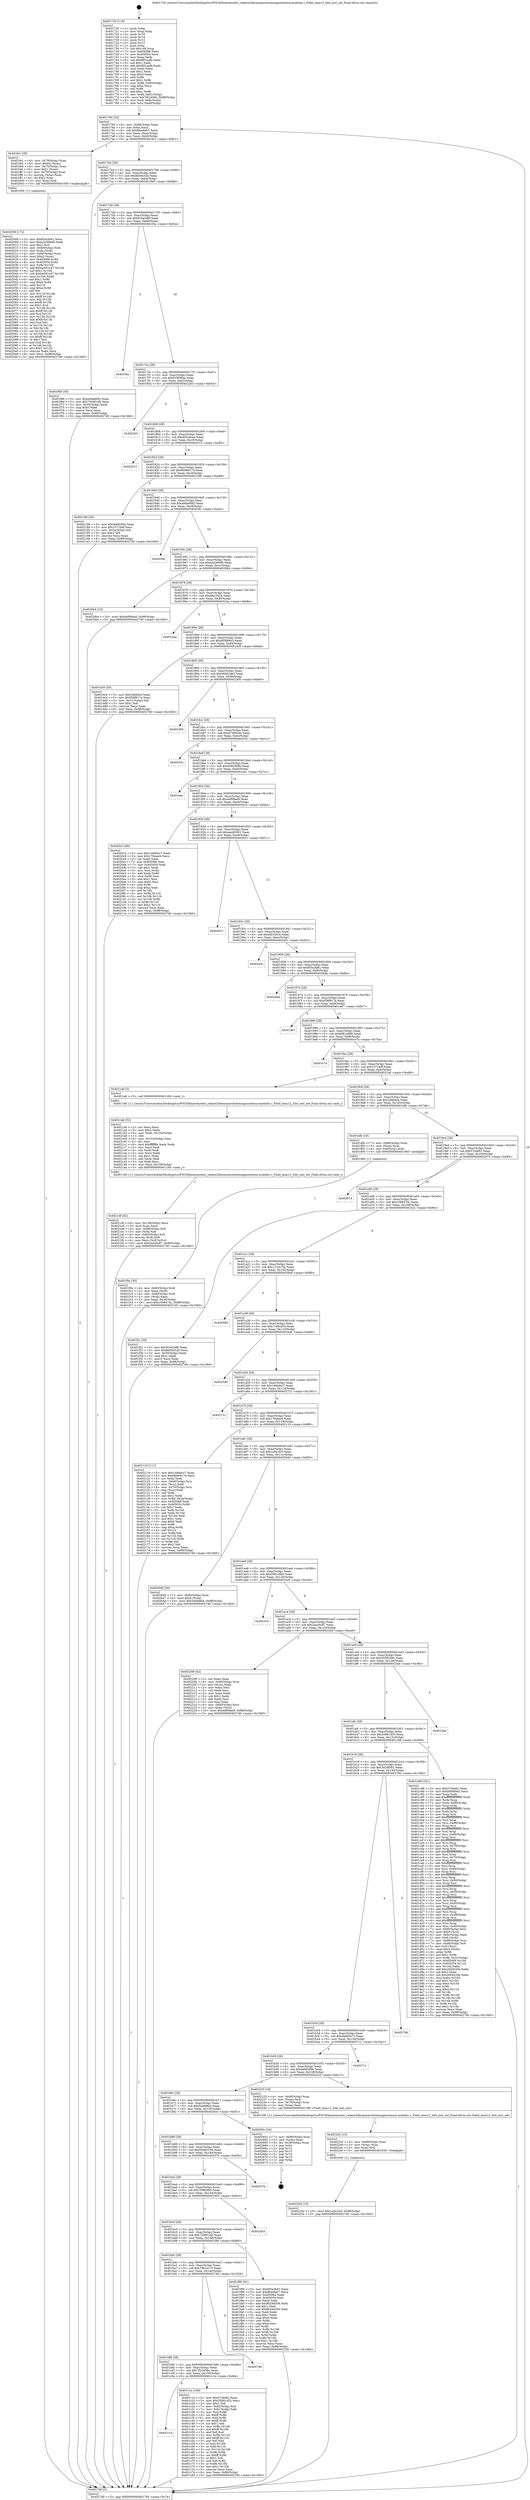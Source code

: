 digraph "0x401720" {
  label = "0x401720 (/mnt/c/Users/mathe/Desktop/tcc/POCII/binaries/extr_radare2librasmarchxtensagnuxtensa-modules.c_Field_imm12_Slot_inst_set_Final-ollvm.out::main(0))"
  labelloc = "t"
  node[shape=record]

  Entry [label="",width=0.3,height=0.3,shape=circle,fillcolor=black,style=filled]
  "0x401794" [label="{
     0x401794 [32]\l
     | [instrs]\l
     &nbsp;&nbsp;0x401794 \<+6\>: mov -0x98(%rbp),%eax\l
     &nbsp;&nbsp;0x40179a \<+2\>: mov %eax,%ecx\l
     &nbsp;&nbsp;0x40179c \<+6\>: sub $0x8bddbfc7,%ecx\l
     &nbsp;&nbsp;0x4017a2 \<+6\>: mov %eax,-0xac(%rbp)\l
     &nbsp;&nbsp;0x4017a8 \<+6\>: mov %ecx,-0xb0(%rbp)\l
     &nbsp;&nbsp;0x4017ae \<+6\>: je 0000000000401fe1 \<main+0x8c1\>\l
  }"]
  "0x401fe1" [label="{
     0x401fe1 [39]\l
     | [instrs]\l
     &nbsp;&nbsp;0x401fe1 \<+4\>: mov -0x78(%rbp),%rax\l
     &nbsp;&nbsp;0x401fe5 \<+6\>: movl $0x64,(%rax)\l
     &nbsp;&nbsp;0x401feb \<+4\>: mov -0x70(%rbp),%rax\l
     &nbsp;&nbsp;0x401fef \<+6\>: movl $0x1,(%rax)\l
     &nbsp;&nbsp;0x401ff5 \<+4\>: mov -0x70(%rbp),%rax\l
     &nbsp;&nbsp;0x401ff9 \<+3\>: movslq (%rax),%rax\l
     &nbsp;&nbsp;0x401ffc \<+4\>: shl $0x2,%rax\l
     &nbsp;&nbsp;0x402000 \<+3\>: mov %rax,%rdi\l
     &nbsp;&nbsp;0x402003 \<+5\>: call 0000000000401050 \<malloc@plt\>\l
     | [calls]\l
     &nbsp;&nbsp;0x401050 \{1\} (unknown)\l
  }"]
  "0x4017b4" [label="{
     0x4017b4 [28]\l
     | [instrs]\l
     &nbsp;&nbsp;0x4017b4 \<+5\>: jmp 00000000004017b9 \<main+0x99\>\l
     &nbsp;&nbsp;0x4017b9 \<+6\>: mov -0xac(%rbp),%eax\l
     &nbsp;&nbsp;0x4017bf \<+5\>: sub $0x8d50e32b,%eax\l
     &nbsp;&nbsp;0x4017c4 \<+6\>: mov %eax,-0xb4(%rbp)\l
     &nbsp;&nbsp;0x4017ca \<+6\>: je 0000000000401f68 \<main+0x848\>\l
  }"]
  Exit [label="",width=0.3,height=0.3,shape=circle,fillcolor=black,style=filled,peripheries=2]
  "0x401f68" [label="{
     0x401f68 [30]\l
     | [instrs]\l
     &nbsp;&nbsp;0x401f68 \<+5\>: mov $0xa0dad682,%eax\l
     &nbsp;&nbsp;0x401f6d \<+5\>: mov $0x720d01db,%ecx\l
     &nbsp;&nbsp;0x401f72 \<+3\>: mov -0x30(%rbp),%edx\l
     &nbsp;&nbsp;0x401f75 \<+3\>: cmp $0x0,%edx\l
     &nbsp;&nbsp;0x401f78 \<+3\>: cmove %ecx,%eax\l
     &nbsp;&nbsp;0x401f7b \<+6\>: mov %eax,-0x98(%rbp)\l
     &nbsp;&nbsp;0x401f81 \<+5\>: jmp 00000000004027d0 \<main+0x10b0\>\l
  }"]
  "0x4017d0" [label="{
     0x4017d0 [28]\l
     | [instrs]\l
     &nbsp;&nbsp;0x4017d0 \<+5\>: jmp 00000000004017d5 \<main+0xb5\>\l
     &nbsp;&nbsp;0x4017d5 \<+6\>: mov -0xac(%rbp),%eax\l
     &nbsp;&nbsp;0x4017db \<+5\>: sub $0x910a34f6,%eax\l
     &nbsp;&nbsp;0x4017e0 \<+6\>: mov %eax,-0xb8(%rbp)\l
     &nbsp;&nbsp;0x4017e6 \<+6\>: je 0000000000401f4a \<main+0x82a\>\l
  }"]
  "0x402254" [label="{
     0x402254 [15]\l
     | [instrs]\l
     &nbsp;&nbsp;0x402254 \<+10\>: movl $0x1a5a1fc3,-0x98(%rbp)\l
     &nbsp;&nbsp;0x40225e \<+5\>: jmp 00000000004027d0 \<main+0x10b0\>\l
  }"]
  "0x401f4a" [label="{
     0x401f4a\l
  }", style=dashed]
  "0x4017ec" [label="{
     0x4017ec [28]\l
     | [instrs]\l
     &nbsp;&nbsp;0x4017ec \<+5\>: jmp 00000000004017f1 \<main+0xd1\>\l
     &nbsp;&nbsp;0x4017f1 \<+6\>: mov -0xac(%rbp),%eax\l
     &nbsp;&nbsp;0x4017f7 \<+5\>: sub $0x919f38ae,%eax\l
     &nbsp;&nbsp;0x4017fc \<+6\>: mov %eax,-0xbc(%rbp)\l
     &nbsp;&nbsp;0x401802 \<+6\>: je 0000000000402263 \<main+0xb43\>\l
  }"]
  "0x402245" [label="{
     0x402245 [15]\l
     | [instrs]\l
     &nbsp;&nbsp;0x402245 \<+4\>: mov -0x68(%rbp),%rax\l
     &nbsp;&nbsp;0x402249 \<+3\>: mov (%rax),%rax\l
     &nbsp;&nbsp;0x40224c \<+3\>: mov %rax,%rdi\l
     &nbsp;&nbsp;0x40224f \<+5\>: call 0000000000401030 \<free@plt\>\l
     | [calls]\l
     &nbsp;&nbsp;0x401030 \{1\} (unknown)\l
  }"]
  "0x402263" [label="{
     0x402263\l
  }", style=dashed]
  "0x401808" [label="{
     0x401808 [28]\l
     | [instrs]\l
     &nbsp;&nbsp;0x401808 \<+5\>: jmp 000000000040180d \<main+0xed\>\l
     &nbsp;&nbsp;0x40180d \<+6\>: mov -0xac(%rbp),%eax\l
     &nbsp;&nbsp;0x401813 \<+5\>: sub $0x952c6cee,%eax\l
     &nbsp;&nbsp;0x401818 \<+6\>: mov %eax,-0xc0(%rbp)\l
     &nbsp;&nbsp;0x40181e \<+6\>: je 0000000000402512 \<main+0xdf2\>\l
  }"]
  "0x4021df" [label="{
     0x4021df [42]\l
     | [instrs]\l
     &nbsp;&nbsp;0x4021df \<+6\>: mov -0x158(%rbp),%ecx\l
     &nbsp;&nbsp;0x4021e5 \<+3\>: imul %eax,%ecx\l
     &nbsp;&nbsp;0x4021e8 \<+4\>: mov -0x68(%rbp),%r8\l
     &nbsp;&nbsp;0x4021ec \<+3\>: mov (%r8),%r8\l
     &nbsp;&nbsp;0x4021ef \<+4\>: mov -0x60(%rbp),%r9\l
     &nbsp;&nbsp;0x4021f3 \<+3\>: movslq (%r9),%r9\l
     &nbsp;&nbsp;0x4021f6 \<+4\>: mov %ecx,(%r8,%r9,4)\l
     &nbsp;&nbsp;0x4021fa \<+10\>: movl $0x2aa30c87,-0x98(%rbp)\l
     &nbsp;&nbsp;0x402204 \<+5\>: jmp 00000000004027d0 \<main+0x10b0\>\l
  }"]
  "0x402512" [label="{
     0x402512\l
  }", style=dashed]
  "0x401824" [label="{
     0x401824 [28]\l
     | [instrs]\l
     &nbsp;&nbsp;0x401824 \<+5\>: jmp 0000000000401829 \<main+0x109\>\l
     &nbsp;&nbsp;0x401829 \<+6\>: mov -0xac(%rbp),%eax\l
     &nbsp;&nbsp;0x40182f \<+5\>: sub $0x9b969174,%eax\l
     &nbsp;&nbsp;0x401834 \<+6\>: mov %eax,-0xc4(%rbp)\l
     &nbsp;&nbsp;0x40183a \<+6\>: je 0000000000402188 \<main+0xa68\>\l
  }"]
  "0x4021ab" [label="{
     0x4021ab [52]\l
     | [instrs]\l
     &nbsp;&nbsp;0x4021ab \<+2\>: xor %ecx,%ecx\l
     &nbsp;&nbsp;0x4021ad \<+5\>: mov $0x2,%edx\l
     &nbsp;&nbsp;0x4021b2 \<+6\>: mov %edx,-0x154(%rbp)\l
     &nbsp;&nbsp;0x4021b8 \<+1\>: cltd\l
     &nbsp;&nbsp;0x4021b9 \<+6\>: mov -0x154(%rbp),%esi\l
     &nbsp;&nbsp;0x4021bf \<+2\>: idiv %esi\l
     &nbsp;&nbsp;0x4021c1 \<+6\>: imul $0xfffffffe,%edx,%edx\l
     &nbsp;&nbsp;0x4021c7 \<+2\>: mov %ecx,%edi\l
     &nbsp;&nbsp;0x4021c9 \<+2\>: sub %edx,%edi\l
     &nbsp;&nbsp;0x4021cb \<+2\>: mov %ecx,%edx\l
     &nbsp;&nbsp;0x4021cd \<+3\>: sub $0x1,%edx\l
     &nbsp;&nbsp;0x4021d0 \<+2\>: add %edx,%edi\l
     &nbsp;&nbsp;0x4021d2 \<+2\>: sub %edi,%ecx\l
     &nbsp;&nbsp;0x4021d4 \<+6\>: mov %ecx,-0x158(%rbp)\l
     &nbsp;&nbsp;0x4021da \<+5\>: call 0000000000401160 \<next_i\>\l
     | [calls]\l
     &nbsp;&nbsp;0x401160 \{1\} (/mnt/c/Users/mathe/Desktop/tcc/POCII/binaries/extr_radare2librasmarchxtensagnuxtensa-modules.c_Field_imm12_Slot_inst_set_Final-ollvm.out::next_i)\l
  }"]
  "0x402188" [label="{
     0x402188 [30]\l
     | [instrs]\l
     &nbsp;&nbsp;0x402188 \<+5\>: mov $0x4ef45d5b,%eax\l
     &nbsp;&nbsp;0x40218d \<+5\>: mov $0x15724df,%ecx\l
     &nbsp;&nbsp;0x402192 \<+3\>: mov -0x2a(%rbp),%dl\l
     &nbsp;&nbsp;0x402195 \<+3\>: test $0x1,%dl\l
     &nbsp;&nbsp;0x402198 \<+3\>: cmovne %ecx,%eax\l
     &nbsp;&nbsp;0x40219b \<+6\>: mov %eax,-0x98(%rbp)\l
     &nbsp;&nbsp;0x4021a1 \<+5\>: jmp 00000000004027d0 \<main+0x10b0\>\l
  }"]
  "0x401840" [label="{
     0x401840 [28]\l
     | [instrs]\l
     &nbsp;&nbsp;0x401840 \<+5\>: jmp 0000000000401845 \<main+0x125\>\l
     &nbsp;&nbsp;0x401845 \<+6\>: mov -0xac(%rbp),%eax\l
     &nbsp;&nbsp;0x40184b \<+5\>: sub $0xa0dad682,%eax\l
     &nbsp;&nbsp;0x401850 \<+6\>: mov %eax,-0xc8(%rbp)\l
     &nbsp;&nbsp;0x401856 \<+6\>: je 000000000040256c \<main+0xe4c\>\l
  }"]
  "0x402008" [label="{
     0x402008 [172]\l
     | [instrs]\l
     &nbsp;&nbsp;0x402008 \<+5\>: mov $0xf05a3b61,%ecx\l
     &nbsp;&nbsp;0x40200d \<+5\>: mov $0xa2e366d6,%edx\l
     &nbsp;&nbsp;0x402012 \<+3\>: mov $0x1,%sil\l
     &nbsp;&nbsp;0x402015 \<+4\>: mov -0x68(%rbp),%rdi\l
     &nbsp;&nbsp;0x402019 \<+3\>: mov %rax,(%rdi)\l
     &nbsp;&nbsp;0x40201c \<+4\>: mov -0x60(%rbp),%rax\l
     &nbsp;&nbsp;0x402020 \<+6\>: movl $0x0,(%rax)\l
     &nbsp;&nbsp;0x402026 \<+8\>: mov 0x405068,%r8d\l
     &nbsp;&nbsp;0x40202e \<+8\>: mov 0x405054,%r9d\l
     &nbsp;&nbsp;0x402036 \<+3\>: mov %r8d,%r10d\l
     &nbsp;&nbsp;0x402039 \<+7\>: add $0xbe561e47,%r10d\l
     &nbsp;&nbsp;0x402040 \<+4\>: sub $0x1,%r10d\l
     &nbsp;&nbsp;0x402044 \<+7\>: sub $0xbe561e47,%r10d\l
     &nbsp;&nbsp;0x40204b \<+4\>: imul %r10d,%r8d\l
     &nbsp;&nbsp;0x40204f \<+4\>: and $0x1,%r8d\l
     &nbsp;&nbsp;0x402053 \<+4\>: cmp $0x0,%r8d\l
     &nbsp;&nbsp;0x402057 \<+4\>: sete %r11b\l
     &nbsp;&nbsp;0x40205b \<+4\>: cmp $0xa,%r9d\l
     &nbsp;&nbsp;0x40205f \<+3\>: setl %bl\l
     &nbsp;&nbsp;0x402062 \<+3\>: mov %r11b,%r14b\l
     &nbsp;&nbsp;0x402065 \<+4\>: xor $0xff,%r14b\l
     &nbsp;&nbsp;0x402069 \<+3\>: mov %bl,%r15b\l
     &nbsp;&nbsp;0x40206c \<+4\>: xor $0xff,%r15b\l
     &nbsp;&nbsp;0x402070 \<+4\>: xor $0x1,%sil\l
     &nbsp;&nbsp;0x402074 \<+3\>: mov %r14b,%r12b\l
     &nbsp;&nbsp;0x402077 \<+4\>: and $0xff,%r12b\l
     &nbsp;&nbsp;0x40207b \<+3\>: and %sil,%r11b\l
     &nbsp;&nbsp;0x40207e \<+3\>: mov %r15b,%r13b\l
     &nbsp;&nbsp;0x402081 \<+4\>: and $0xff,%r13b\l
     &nbsp;&nbsp;0x402085 \<+3\>: and %sil,%bl\l
     &nbsp;&nbsp;0x402088 \<+3\>: or %r11b,%r12b\l
     &nbsp;&nbsp;0x40208b \<+3\>: or %bl,%r13b\l
     &nbsp;&nbsp;0x40208e \<+3\>: xor %r13b,%r12b\l
     &nbsp;&nbsp;0x402091 \<+3\>: or %r15b,%r14b\l
     &nbsp;&nbsp;0x402094 \<+4\>: xor $0xff,%r14b\l
     &nbsp;&nbsp;0x402098 \<+4\>: or $0x1,%sil\l
     &nbsp;&nbsp;0x40209c \<+3\>: and %sil,%r14b\l
     &nbsp;&nbsp;0x40209f \<+3\>: or %r14b,%r12b\l
     &nbsp;&nbsp;0x4020a2 \<+4\>: test $0x1,%r12b\l
     &nbsp;&nbsp;0x4020a6 \<+3\>: cmovne %edx,%ecx\l
     &nbsp;&nbsp;0x4020a9 \<+6\>: mov %ecx,-0x98(%rbp)\l
     &nbsp;&nbsp;0x4020af \<+5\>: jmp 00000000004027d0 \<main+0x10b0\>\l
  }"]
  "0x40256c" [label="{
     0x40256c\l
  }", style=dashed]
  "0x40185c" [label="{
     0x40185c [28]\l
     | [instrs]\l
     &nbsp;&nbsp;0x40185c \<+5\>: jmp 0000000000401861 \<main+0x141\>\l
     &nbsp;&nbsp;0x401861 \<+6\>: mov -0xac(%rbp),%eax\l
     &nbsp;&nbsp;0x401867 \<+5\>: sub $0xa2e366d6,%eax\l
     &nbsp;&nbsp;0x40186c \<+6\>: mov %eax,-0xcc(%rbp)\l
     &nbsp;&nbsp;0x401872 \<+6\>: je 00000000004020b4 \<main+0x994\>\l
  }"]
  "0x401f0e" [label="{
     0x401f0e [30]\l
     | [instrs]\l
     &nbsp;&nbsp;0x401f0e \<+4\>: mov -0x80(%rbp),%rdi\l
     &nbsp;&nbsp;0x401f12 \<+2\>: mov %eax,(%rdi)\l
     &nbsp;&nbsp;0x401f14 \<+4\>: mov -0x80(%rbp),%rdi\l
     &nbsp;&nbsp;0x401f18 \<+2\>: mov (%rdi),%eax\l
     &nbsp;&nbsp;0x401f1a \<+3\>: mov %eax,-0x30(%rbp)\l
     &nbsp;&nbsp;0x401f1d \<+10\>: movl $0x1098474c,-0x98(%rbp)\l
     &nbsp;&nbsp;0x401f27 \<+5\>: jmp 00000000004027d0 \<main+0x10b0\>\l
  }"]
  "0x4020b4" [label="{
     0x4020b4 [15]\l
     | [instrs]\l
     &nbsp;&nbsp;0x4020b4 \<+10\>: movl $0xebf08ae9,-0x98(%rbp)\l
     &nbsp;&nbsp;0x4020be \<+5\>: jmp 00000000004027d0 \<main+0x10b0\>\l
  }"]
  "0x401878" [label="{
     0x401878 [28]\l
     | [instrs]\l
     &nbsp;&nbsp;0x401878 \<+5\>: jmp 000000000040187d \<main+0x15d\>\l
     &nbsp;&nbsp;0x40187d \<+6\>: mov -0xac(%rbp),%eax\l
     &nbsp;&nbsp;0x401883 \<+5\>: sub $0xafec5424,%eax\l
     &nbsp;&nbsp;0x401888 \<+6\>: mov %eax,-0xd0(%rbp)\l
     &nbsp;&nbsp;0x40188e \<+6\>: je 00000000004022aa \<main+0xb8a\>\l
  }"]
  "0x401720" [label="{
     0x401720 [116]\l
     | [instrs]\l
     &nbsp;&nbsp;0x401720 \<+1\>: push %rbp\l
     &nbsp;&nbsp;0x401721 \<+3\>: mov %rsp,%rbp\l
     &nbsp;&nbsp;0x401724 \<+2\>: push %r15\l
     &nbsp;&nbsp;0x401726 \<+2\>: push %r14\l
     &nbsp;&nbsp;0x401728 \<+2\>: push %r13\l
     &nbsp;&nbsp;0x40172a \<+2\>: push %r12\l
     &nbsp;&nbsp;0x40172c \<+1\>: push %rbx\l
     &nbsp;&nbsp;0x40172d \<+7\>: sub $0x168,%rsp\l
     &nbsp;&nbsp;0x401734 \<+7\>: mov 0x405068,%eax\l
     &nbsp;&nbsp;0x40173b \<+7\>: mov 0x405054,%ecx\l
     &nbsp;&nbsp;0x401742 \<+2\>: mov %eax,%edx\l
     &nbsp;&nbsp;0x401744 \<+6\>: sub $0xf6f1aafb,%edx\l
     &nbsp;&nbsp;0x40174a \<+3\>: sub $0x1,%edx\l
     &nbsp;&nbsp;0x40174d \<+6\>: add $0xf6f1aafb,%edx\l
     &nbsp;&nbsp;0x401753 \<+3\>: imul %edx,%eax\l
     &nbsp;&nbsp;0x401756 \<+3\>: and $0x1,%eax\l
     &nbsp;&nbsp;0x401759 \<+3\>: cmp $0x0,%eax\l
     &nbsp;&nbsp;0x40175c \<+4\>: sete %r8b\l
     &nbsp;&nbsp;0x401760 \<+4\>: and $0x1,%r8b\l
     &nbsp;&nbsp;0x401764 \<+7\>: mov %r8b,-0x92(%rbp)\l
     &nbsp;&nbsp;0x40176b \<+3\>: cmp $0xa,%ecx\l
     &nbsp;&nbsp;0x40176e \<+4\>: setl %r8b\l
     &nbsp;&nbsp;0x401772 \<+4\>: and $0x1,%r8b\l
     &nbsp;&nbsp;0x401776 \<+7\>: mov %r8b,-0x91(%rbp)\l
     &nbsp;&nbsp;0x40177d \<+10\>: movl $0x7f22458c,-0x98(%rbp)\l
     &nbsp;&nbsp;0x401787 \<+6\>: mov %edi,-0x9c(%rbp)\l
     &nbsp;&nbsp;0x40178d \<+7\>: mov %rsi,-0xa8(%rbp)\l
  }"]
  "0x4022aa" [label="{
     0x4022aa\l
  }", style=dashed]
  "0x401894" [label="{
     0x401894 [28]\l
     | [instrs]\l
     &nbsp;&nbsp;0x401894 \<+5\>: jmp 0000000000401899 \<main+0x179\>\l
     &nbsp;&nbsp;0x401899 \<+6\>: mov -0xac(%rbp),%eax\l
     &nbsp;&nbsp;0x40189f \<+5\>: sub $0xbf5989a5,%eax\l
     &nbsp;&nbsp;0x4018a4 \<+6\>: mov %eax,-0xd4(%rbp)\l
     &nbsp;&nbsp;0x4018aa \<+6\>: je 0000000000401dc9 \<main+0x6a9\>\l
  }"]
  "0x4027d0" [label="{
     0x4027d0 [5]\l
     | [instrs]\l
     &nbsp;&nbsp;0x4027d0 \<+5\>: jmp 0000000000401794 \<main+0x74\>\l
  }"]
  "0x401dc9" [label="{
     0x401dc9 [30]\l
     | [instrs]\l
     &nbsp;&nbsp;0x401dc9 \<+5\>: mov $0x24b6dcb,%eax\l
     &nbsp;&nbsp;0x401dce \<+5\>: mov $0xf58f917a,%ecx\l
     &nbsp;&nbsp;0x401dd3 \<+3\>: mov -0x31(%rbp),%dl\l
     &nbsp;&nbsp;0x401dd6 \<+3\>: test $0x1,%dl\l
     &nbsp;&nbsp;0x401dd9 \<+3\>: cmovne %ecx,%eax\l
     &nbsp;&nbsp;0x401ddc \<+6\>: mov %eax,-0x98(%rbp)\l
     &nbsp;&nbsp;0x401de2 \<+5\>: jmp 00000000004027d0 \<main+0x10b0\>\l
  }"]
  "0x4018b0" [label="{
     0x4018b0 [28]\l
     | [instrs]\l
     &nbsp;&nbsp;0x4018b0 \<+5\>: jmp 00000000004018b5 \<main+0x195\>\l
     &nbsp;&nbsp;0x4018b5 \<+6\>: mov -0xac(%rbp),%eax\l
     &nbsp;&nbsp;0x4018bb \<+5\>: sub $0xd0dd2ab3,%eax\l
     &nbsp;&nbsp;0x4018c0 \<+6\>: mov %eax,-0xd8(%rbp)\l
     &nbsp;&nbsp;0x4018c6 \<+6\>: je 0000000000402300 \<main+0xbe0\>\l
  }"]
  "0x401c14" [label="{
     0x401c14\l
  }", style=dashed]
  "0x402300" [label="{
     0x402300\l
  }", style=dashed]
  "0x4018cc" [label="{
     0x4018cc [28]\l
     | [instrs]\l
     &nbsp;&nbsp;0x4018cc \<+5\>: jmp 00000000004018d1 \<main+0x1b1\>\l
     &nbsp;&nbsp;0x4018d1 \<+6\>: mov -0xac(%rbp),%eax\l
     &nbsp;&nbsp;0x4018d7 \<+5\>: sub $0xd74682dc,%eax\l
     &nbsp;&nbsp;0x4018dc \<+6\>: mov %eax,-0xdc(%rbp)\l
     &nbsp;&nbsp;0x4018e2 \<+6\>: je 000000000040253c \<main+0xe1c\>\l
  }"]
  "0x401c1e" [label="{
     0x401c1e [106]\l
     | [instrs]\l
     &nbsp;&nbsp;0x401c1e \<+5\>: mov $0x57c6e82,%eax\l
     &nbsp;&nbsp;0x401c23 \<+5\>: mov $0x35891453,%ecx\l
     &nbsp;&nbsp;0x401c28 \<+2\>: mov $0x1,%dl\l
     &nbsp;&nbsp;0x401c2a \<+7\>: mov -0x92(%rbp),%sil\l
     &nbsp;&nbsp;0x401c31 \<+7\>: mov -0x91(%rbp),%dil\l
     &nbsp;&nbsp;0x401c38 \<+3\>: mov %sil,%r8b\l
     &nbsp;&nbsp;0x401c3b \<+4\>: xor $0xff,%r8b\l
     &nbsp;&nbsp;0x401c3f \<+3\>: mov %dil,%r9b\l
     &nbsp;&nbsp;0x401c42 \<+4\>: xor $0xff,%r9b\l
     &nbsp;&nbsp;0x401c46 \<+3\>: xor $0x1,%dl\l
     &nbsp;&nbsp;0x401c49 \<+3\>: mov %r8b,%r10b\l
     &nbsp;&nbsp;0x401c4c \<+4\>: and $0xff,%r10b\l
     &nbsp;&nbsp;0x401c50 \<+3\>: and %dl,%sil\l
     &nbsp;&nbsp;0x401c53 \<+3\>: mov %r9b,%r11b\l
     &nbsp;&nbsp;0x401c56 \<+4\>: and $0xff,%r11b\l
     &nbsp;&nbsp;0x401c5a \<+3\>: and %dl,%dil\l
     &nbsp;&nbsp;0x401c5d \<+3\>: or %sil,%r10b\l
     &nbsp;&nbsp;0x401c60 \<+3\>: or %dil,%r11b\l
     &nbsp;&nbsp;0x401c63 \<+3\>: xor %r11b,%r10b\l
     &nbsp;&nbsp;0x401c66 \<+3\>: or %r9b,%r8b\l
     &nbsp;&nbsp;0x401c69 \<+4\>: xor $0xff,%r8b\l
     &nbsp;&nbsp;0x401c6d \<+3\>: or $0x1,%dl\l
     &nbsp;&nbsp;0x401c70 \<+3\>: and %dl,%r8b\l
     &nbsp;&nbsp;0x401c73 \<+3\>: or %r8b,%r10b\l
     &nbsp;&nbsp;0x401c76 \<+4\>: test $0x1,%r10b\l
     &nbsp;&nbsp;0x401c7a \<+3\>: cmovne %ecx,%eax\l
     &nbsp;&nbsp;0x401c7d \<+6\>: mov %eax,-0x98(%rbp)\l
     &nbsp;&nbsp;0x401c83 \<+5\>: jmp 00000000004027d0 \<main+0x10b0\>\l
  }"]
  "0x40253c" [label="{
     0x40253c\l
  }", style=dashed]
  "0x4018e8" [label="{
     0x4018e8 [28]\l
     | [instrs]\l
     &nbsp;&nbsp;0x4018e8 \<+5\>: jmp 00000000004018ed \<main+0x1cd\>\l
     &nbsp;&nbsp;0x4018ed \<+6\>: mov -0xac(%rbp),%eax\l
     &nbsp;&nbsp;0x4018f3 \<+5\>: sub $0xe0943b8b,%eax\l
     &nbsp;&nbsp;0x4018f8 \<+6\>: mov %eax,-0xe0(%rbp)\l
     &nbsp;&nbsp;0x4018fe \<+6\>: je 0000000000401eec \<main+0x7cc\>\l
  }"]
  "0x401bf8" [label="{
     0x401bf8 [28]\l
     | [instrs]\l
     &nbsp;&nbsp;0x401bf8 \<+5\>: jmp 0000000000401bfd \<main+0x4dd\>\l
     &nbsp;&nbsp;0x401bfd \<+6\>: mov -0xac(%rbp),%eax\l
     &nbsp;&nbsp;0x401c03 \<+5\>: sub $0x7f22458c,%eax\l
     &nbsp;&nbsp;0x401c08 \<+6\>: mov %eax,-0x150(%rbp)\l
     &nbsp;&nbsp;0x401c0e \<+6\>: je 0000000000401c1e \<main+0x4fe\>\l
  }"]
  "0x401eec" [label="{
     0x401eec\l
  }", style=dashed]
  "0x401904" [label="{
     0x401904 [28]\l
     | [instrs]\l
     &nbsp;&nbsp;0x401904 \<+5\>: jmp 0000000000401909 \<main+0x1e9\>\l
     &nbsp;&nbsp;0x401909 \<+6\>: mov -0xac(%rbp),%eax\l
     &nbsp;&nbsp;0x40190f \<+5\>: sub $0xebf08ae9,%eax\l
     &nbsp;&nbsp;0x401914 \<+6\>: mov %eax,-0xe4(%rbp)\l
     &nbsp;&nbsp;0x40191a \<+6\>: je 00000000004020c3 \<main+0x9a3\>\l
  }"]
  "0x402746" [label="{
     0x402746\l
  }", style=dashed]
  "0x4020c3" [label="{
     0x4020c3 [86]\l
     | [instrs]\l
     &nbsp;&nbsp;0x4020c3 \<+5\>: mov $0x149ddcc7,%eax\l
     &nbsp;&nbsp;0x4020c8 \<+5\>: mov $0x17feeecb,%ecx\l
     &nbsp;&nbsp;0x4020cd \<+2\>: xor %edx,%edx\l
     &nbsp;&nbsp;0x4020cf \<+7\>: mov 0x405068,%esi\l
     &nbsp;&nbsp;0x4020d6 \<+7\>: mov 0x405054,%edi\l
     &nbsp;&nbsp;0x4020dd \<+3\>: sub $0x1,%edx\l
     &nbsp;&nbsp;0x4020e0 \<+3\>: mov %esi,%r8d\l
     &nbsp;&nbsp;0x4020e3 \<+3\>: add %edx,%r8d\l
     &nbsp;&nbsp;0x4020e6 \<+4\>: imul %r8d,%esi\l
     &nbsp;&nbsp;0x4020ea \<+3\>: and $0x1,%esi\l
     &nbsp;&nbsp;0x4020ed \<+3\>: cmp $0x0,%esi\l
     &nbsp;&nbsp;0x4020f0 \<+4\>: sete %r9b\l
     &nbsp;&nbsp;0x4020f4 \<+3\>: cmp $0xa,%edi\l
     &nbsp;&nbsp;0x4020f7 \<+4\>: setl %r10b\l
     &nbsp;&nbsp;0x4020fb \<+3\>: mov %r9b,%r11b\l
     &nbsp;&nbsp;0x4020fe \<+3\>: and %r10b,%r11b\l
     &nbsp;&nbsp;0x402101 \<+3\>: xor %r10b,%r9b\l
     &nbsp;&nbsp;0x402104 \<+3\>: or %r9b,%r11b\l
     &nbsp;&nbsp;0x402107 \<+4\>: test $0x1,%r11b\l
     &nbsp;&nbsp;0x40210b \<+3\>: cmovne %ecx,%eax\l
     &nbsp;&nbsp;0x40210e \<+6\>: mov %eax,-0x98(%rbp)\l
     &nbsp;&nbsp;0x402114 \<+5\>: jmp 00000000004027d0 \<main+0x10b0\>\l
  }"]
  "0x401920" [label="{
     0x401920 [28]\l
     | [instrs]\l
     &nbsp;&nbsp;0x401920 \<+5\>: jmp 0000000000401925 \<main+0x205\>\l
     &nbsp;&nbsp;0x401925 \<+6\>: mov -0xac(%rbp),%eax\l
     &nbsp;&nbsp;0x40192b \<+5\>: sub $0xeea85061,%eax\l
     &nbsp;&nbsp;0x401930 \<+6\>: mov %eax,-0xe8(%rbp)\l
     &nbsp;&nbsp;0x401936 \<+6\>: je 0000000000402631 \<main+0xf11\>\l
  }"]
  "0x401bdc" [label="{
     0x401bdc [28]\l
     | [instrs]\l
     &nbsp;&nbsp;0x401bdc \<+5\>: jmp 0000000000401be1 \<main+0x4c1\>\l
     &nbsp;&nbsp;0x401be1 \<+6\>: mov -0xac(%rbp),%eax\l
     &nbsp;&nbsp;0x401be7 \<+5\>: sub $0x7861ec73,%eax\l
     &nbsp;&nbsp;0x401bec \<+6\>: mov %eax,-0x14c(%rbp)\l
     &nbsp;&nbsp;0x401bf2 \<+6\>: je 0000000000402746 \<main+0x1026\>\l
  }"]
  "0x402631" [label="{
     0x402631\l
  }", style=dashed]
  "0x40193c" [label="{
     0x40193c [28]\l
     | [instrs]\l
     &nbsp;&nbsp;0x40193c \<+5\>: jmp 0000000000401941 \<main+0x221\>\l
     &nbsp;&nbsp;0x401941 \<+6\>: mov -0xac(%rbp),%eax\l
     &nbsp;&nbsp;0x401947 \<+5\>: sub $0xef2320ce,%eax\l
     &nbsp;&nbsp;0x40194c \<+6\>: mov %eax,-0xec(%rbp)\l
     &nbsp;&nbsp;0x401952 \<+6\>: je 000000000040245c \<main+0xd3c\>\l
  }"]
  "0x401f86" [label="{
     0x401f86 [91]\l
     | [instrs]\l
     &nbsp;&nbsp;0x401f86 \<+5\>: mov $0xf05a3b61,%eax\l
     &nbsp;&nbsp;0x401f8b \<+5\>: mov $0x8bddbfc7,%ecx\l
     &nbsp;&nbsp;0x401f90 \<+7\>: mov 0x405068,%edx\l
     &nbsp;&nbsp;0x401f97 \<+7\>: mov 0x405054,%esi\l
     &nbsp;&nbsp;0x401f9e \<+2\>: mov %edx,%edi\l
     &nbsp;&nbsp;0x401fa0 \<+6\>: add $0x8b29e356,%edi\l
     &nbsp;&nbsp;0x401fa6 \<+3\>: sub $0x1,%edi\l
     &nbsp;&nbsp;0x401fa9 \<+6\>: sub $0x8b29e356,%edi\l
     &nbsp;&nbsp;0x401faf \<+3\>: imul %edi,%edx\l
     &nbsp;&nbsp;0x401fb2 \<+3\>: and $0x1,%edx\l
     &nbsp;&nbsp;0x401fb5 \<+3\>: cmp $0x0,%edx\l
     &nbsp;&nbsp;0x401fb8 \<+4\>: sete %r8b\l
     &nbsp;&nbsp;0x401fbc \<+3\>: cmp $0xa,%esi\l
     &nbsp;&nbsp;0x401fbf \<+4\>: setl %r9b\l
     &nbsp;&nbsp;0x401fc3 \<+3\>: mov %r8b,%r10b\l
     &nbsp;&nbsp;0x401fc6 \<+3\>: and %r9b,%r10b\l
     &nbsp;&nbsp;0x401fc9 \<+3\>: xor %r9b,%r8b\l
     &nbsp;&nbsp;0x401fcc \<+3\>: or %r8b,%r10b\l
     &nbsp;&nbsp;0x401fcf \<+4\>: test $0x1,%r10b\l
     &nbsp;&nbsp;0x401fd3 \<+3\>: cmovne %ecx,%eax\l
     &nbsp;&nbsp;0x401fd6 \<+6\>: mov %eax,-0x98(%rbp)\l
     &nbsp;&nbsp;0x401fdc \<+5\>: jmp 00000000004027d0 \<main+0x10b0\>\l
  }"]
  "0x40245c" [label="{
     0x40245c\l
  }", style=dashed]
  "0x401958" [label="{
     0x401958 [28]\l
     | [instrs]\l
     &nbsp;&nbsp;0x401958 \<+5\>: jmp 000000000040195d \<main+0x23d\>\l
     &nbsp;&nbsp;0x40195d \<+6\>: mov -0xac(%rbp),%eax\l
     &nbsp;&nbsp;0x401963 \<+5\>: sub $0xf05a3b61,%eax\l
     &nbsp;&nbsp;0x401968 \<+6\>: mov %eax,-0xf0(%rbp)\l
     &nbsp;&nbsp;0x40196e \<+6\>: je 00000000004026da \<main+0xfba\>\l
  }"]
  "0x401bc0" [label="{
     0x401bc0 [28]\l
     | [instrs]\l
     &nbsp;&nbsp;0x401bc0 \<+5\>: jmp 0000000000401bc5 \<main+0x4a5\>\l
     &nbsp;&nbsp;0x401bc5 \<+6\>: mov -0xac(%rbp),%eax\l
     &nbsp;&nbsp;0x401bcb \<+5\>: sub $0x720d01db,%eax\l
     &nbsp;&nbsp;0x401bd0 \<+6\>: mov %eax,-0x148(%rbp)\l
     &nbsp;&nbsp;0x401bd6 \<+6\>: je 0000000000401f86 \<main+0x866\>\l
  }"]
  "0x4026da" [label="{
     0x4026da\l
  }", style=dashed]
  "0x401974" [label="{
     0x401974 [28]\l
     | [instrs]\l
     &nbsp;&nbsp;0x401974 \<+5\>: jmp 0000000000401979 \<main+0x259\>\l
     &nbsp;&nbsp;0x401979 \<+6\>: mov -0xac(%rbp),%eax\l
     &nbsp;&nbsp;0x40197f \<+5\>: sub $0xf58f917a,%eax\l
     &nbsp;&nbsp;0x401984 \<+6\>: mov %eax,-0xf4(%rbp)\l
     &nbsp;&nbsp;0x40198a \<+6\>: je 0000000000401de7 \<main+0x6c7\>\l
  }"]
  "0x402503" [label="{
     0x402503\l
  }", style=dashed]
  "0x401de7" [label="{
     0x401de7\l
  }", style=dashed]
  "0x401990" [label="{
     0x401990 [28]\l
     | [instrs]\l
     &nbsp;&nbsp;0x401990 \<+5\>: jmp 0000000000401995 \<main+0x275\>\l
     &nbsp;&nbsp;0x401995 \<+6\>: mov -0xac(%rbp),%eax\l
     &nbsp;&nbsp;0x40199b \<+5\>: sub $0xfd81a989,%eax\l
     &nbsp;&nbsp;0x4019a0 \<+6\>: mov %eax,-0xf8(%rbp)\l
     &nbsp;&nbsp;0x4019a6 \<+6\>: je 0000000000401e7a \<main+0x75a\>\l
  }"]
  "0x401ba4" [label="{
     0x401ba4 [28]\l
     | [instrs]\l
     &nbsp;&nbsp;0x401ba4 \<+5\>: jmp 0000000000401ba9 \<main+0x489\>\l
     &nbsp;&nbsp;0x401ba9 \<+6\>: mov -0xac(%rbp),%eax\l
     &nbsp;&nbsp;0x401baf \<+5\>: sub $0x70f9b985,%eax\l
     &nbsp;&nbsp;0x401bb4 \<+6\>: mov %eax,-0x144(%rbp)\l
     &nbsp;&nbsp;0x401bba \<+6\>: je 0000000000402503 \<main+0xde3\>\l
  }"]
  "0x401e7a" [label="{
     0x401e7a\l
  }", style=dashed]
  "0x4019ac" [label="{
     0x4019ac [28]\l
     | [instrs]\l
     &nbsp;&nbsp;0x4019ac \<+5\>: jmp 00000000004019b1 \<main+0x291\>\l
     &nbsp;&nbsp;0x4019b1 \<+6\>: mov -0xac(%rbp),%eax\l
     &nbsp;&nbsp;0x4019b7 \<+5\>: sub $0x15724df,%eax\l
     &nbsp;&nbsp;0x4019bc \<+6\>: mov %eax,-0xfc(%rbp)\l
     &nbsp;&nbsp;0x4019c2 \<+6\>: je 00000000004021a6 \<main+0xa86\>\l
  }"]
  "0x40257b" [label="{
     0x40257b\l
  }", style=dashed]
  "0x4021a6" [label="{
     0x4021a6 [5]\l
     | [instrs]\l
     &nbsp;&nbsp;0x4021a6 \<+5\>: call 0000000000401160 \<next_i\>\l
     | [calls]\l
     &nbsp;&nbsp;0x401160 \{1\} (/mnt/c/Users/mathe/Desktop/tcc/POCII/binaries/extr_radare2librasmarchxtensagnuxtensa-modules.c_Field_imm12_Slot_inst_set_Final-ollvm.out::next_i)\l
  }"]
  "0x4019c8" [label="{
     0x4019c8 [28]\l
     | [instrs]\l
     &nbsp;&nbsp;0x4019c8 \<+5\>: jmp 00000000004019cd \<main+0x2ad\>\l
     &nbsp;&nbsp;0x4019cd \<+6\>: mov -0xac(%rbp),%eax\l
     &nbsp;&nbsp;0x4019d3 \<+5\>: sub $0x24b6dcb,%eax\l
     &nbsp;&nbsp;0x4019d8 \<+6\>: mov %eax,-0x100(%rbp)\l
     &nbsp;&nbsp;0x4019de \<+6\>: je 0000000000401efb \<main+0x7db\>\l
  }"]
  "0x401b88" [label="{
     0x401b88 [28]\l
     | [instrs]\l
     &nbsp;&nbsp;0x401b88 \<+5\>: jmp 0000000000401b8d \<main+0x46d\>\l
     &nbsp;&nbsp;0x401b8d \<+6\>: mov -0xac(%rbp),%eax\l
     &nbsp;&nbsp;0x401b93 \<+5\>: sub $0x65a83109,%eax\l
     &nbsp;&nbsp;0x401b98 \<+6\>: mov %eax,-0x140(%rbp)\l
     &nbsp;&nbsp;0x401b9e \<+6\>: je 000000000040257b \<main+0xe5b\>\l
  }"]
  "0x401efb" [label="{
     0x401efb [19]\l
     | [instrs]\l
     &nbsp;&nbsp;0x401efb \<+7\>: mov -0x88(%rbp),%rax\l
     &nbsp;&nbsp;0x401f02 \<+3\>: mov (%rax),%rax\l
     &nbsp;&nbsp;0x401f05 \<+4\>: mov 0x8(%rax),%rdi\l
     &nbsp;&nbsp;0x401f09 \<+5\>: call 0000000000401060 \<atoi@plt\>\l
     | [calls]\l
     &nbsp;&nbsp;0x401060 \{1\} (unknown)\l
  }"]
  "0x4019e4" [label="{
     0x4019e4 [28]\l
     | [instrs]\l
     &nbsp;&nbsp;0x4019e4 \<+5\>: jmp 00000000004019e9 \<main+0x2c9\>\l
     &nbsp;&nbsp;0x4019e9 \<+6\>: mov -0xac(%rbp),%eax\l
     &nbsp;&nbsp;0x4019ef \<+5\>: sub $0x57c6e82,%eax\l
     &nbsp;&nbsp;0x4019f4 \<+6\>: mov %eax,-0x104(%rbp)\l
     &nbsp;&nbsp;0x4019fa \<+6\>: je 0000000000402674 \<main+0xf54\>\l
  }"]
  "0x40265c" [label="{
     0x40265c [24]\l
     | [instrs]\l
     &nbsp;&nbsp;0x40265c \<+7\>: mov -0x90(%rbp),%rax\l
     &nbsp;&nbsp;0x402663 \<+2\>: mov (%rax),%eax\l
     &nbsp;&nbsp;0x402665 \<+4\>: lea -0x28(%rbp),%rsp\l
     &nbsp;&nbsp;0x402669 \<+1\>: pop %rbx\l
     &nbsp;&nbsp;0x40266a \<+2\>: pop %r12\l
     &nbsp;&nbsp;0x40266c \<+2\>: pop %r13\l
     &nbsp;&nbsp;0x40266e \<+2\>: pop %r14\l
     &nbsp;&nbsp;0x402670 \<+2\>: pop %r15\l
     &nbsp;&nbsp;0x402672 \<+1\>: pop %rbp\l
     &nbsp;&nbsp;0x402673 \<+1\>: ret\l
  }"]
  "0x402674" [label="{
     0x402674\l
  }", style=dashed]
  "0x401a00" [label="{
     0x401a00 [28]\l
     | [instrs]\l
     &nbsp;&nbsp;0x401a00 \<+5\>: jmp 0000000000401a05 \<main+0x2e5\>\l
     &nbsp;&nbsp;0x401a05 \<+6\>: mov -0xac(%rbp),%eax\l
     &nbsp;&nbsp;0x401a0b \<+5\>: sub $0x1098474c,%eax\l
     &nbsp;&nbsp;0x401a10 \<+6\>: mov %eax,-0x108(%rbp)\l
     &nbsp;&nbsp;0x401a16 \<+6\>: je 0000000000401f2c \<main+0x80c\>\l
  }"]
  "0x401b6c" [label="{
     0x401b6c [28]\l
     | [instrs]\l
     &nbsp;&nbsp;0x401b6c \<+5\>: jmp 0000000000401b71 \<main+0x451\>\l
     &nbsp;&nbsp;0x401b71 \<+6\>: mov -0xac(%rbp),%eax\l
     &nbsp;&nbsp;0x401b77 \<+5\>: sub $0x54efd8b4,%eax\l
     &nbsp;&nbsp;0x401b7c \<+6\>: mov %eax,-0x13c(%rbp)\l
     &nbsp;&nbsp;0x401b82 \<+6\>: je 000000000040265c \<main+0xf3c\>\l
  }"]
  "0x401f2c" [label="{
     0x401f2c [30]\l
     | [instrs]\l
     &nbsp;&nbsp;0x401f2c \<+5\>: mov $0x910a34f6,%eax\l
     &nbsp;&nbsp;0x401f31 \<+5\>: mov $0x8d50e32b,%ecx\l
     &nbsp;&nbsp;0x401f36 \<+3\>: mov -0x30(%rbp),%edx\l
     &nbsp;&nbsp;0x401f39 \<+3\>: cmp $0x1,%edx\l
     &nbsp;&nbsp;0x401f3c \<+3\>: cmovl %ecx,%eax\l
     &nbsp;&nbsp;0x401f3f \<+6\>: mov %eax,-0x98(%rbp)\l
     &nbsp;&nbsp;0x401f45 \<+5\>: jmp 00000000004027d0 \<main+0x10b0\>\l
  }"]
  "0x401a1c" [label="{
     0x401a1c [28]\l
     | [instrs]\l
     &nbsp;&nbsp;0x401a1c \<+5\>: jmp 0000000000401a21 \<main+0x301\>\l
     &nbsp;&nbsp;0x401a21 \<+6\>: mov -0xac(%rbp),%eax\l
     &nbsp;&nbsp;0x401a27 \<+5\>: sub $0x1123c7dc,%eax\l
     &nbsp;&nbsp;0x401a2c \<+6\>: mov %eax,-0x10c(%rbp)\l
     &nbsp;&nbsp;0x401a32 \<+6\>: je 00000000004026b9 \<main+0xf99\>\l
  }"]
  "0x402233" [label="{
     0x402233 [18]\l
     | [instrs]\l
     &nbsp;&nbsp;0x402233 \<+4\>: mov -0x68(%rbp),%rax\l
     &nbsp;&nbsp;0x402237 \<+3\>: mov (%rax),%rdi\l
     &nbsp;&nbsp;0x40223a \<+4\>: mov -0x78(%rbp),%rax\l
     &nbsp;&nbsp;0x40223e \<+2\>: mov (%rax),%esi\l
     &nbsp;&nbsp;0x402240 \<+5\>: call 00000000004013f0 \<Field_imm12_Slot_inst_set\>\l
     | [calls]\l
     &nbsp;&nbsp;0x4013f0 \{1\} (/mnt/c/Users/mathe/Desktop/tcc/POCII/binaries/extr_radare2librasmarchxtensagnuxtensa-modules.c_Field_imm12_Slot_inst_set_Final-ollvm.out::Field_imm12_Slot_inst_set)\l
  }"]
  "0x4026b9" [label="{
     0x4026b9\l
  }", style=dashed]
  "0x401a38" [label="{
     0x401a38 [28]\l
     | [instrs]\l
     &nbsp;&nbsp;0x401a38 \<+5\>: jmp 0000000000401a3d \<main+0x31d\>\l
     &nbsp;&nbsp;0x401a3d \<+6\>: mov -0xac(%rbp),%eax\l
     &nbsp;&nbsp;0x401a43 \<+5\>: sub $0x1188cb54,%eax\l
     &nbsp;&nbsp;0x401a48 \<+6\>: mov %eax,-0x110(%rbp)\l
     &nbsp;&nbsp;0x401a4e \<+6\>: je 00000000004025d6 \<main+0xeb6\>\l
  }"]
  "0x401b50" [label="{
     0x401b50 [28]\l
     | [instrs]\l
     &nbsp;&nbsp;0x401b50 \<+5\>: jmp 0000000000401b55 \<main+0x435\>\l
     &nbsp;&nbsp;0x401b55 \<+6\>: mov -0xac(%rbp),%eax\l
     &nbsp;&nbsp;0x401b5b \<+5\>: sub $0x4ef45d5b,%eax\l
     &nbsp;&nbsp;0x401b60 \<+6\>: mov %eax,-0x138(%rbp)\l
     &nbsp;&nbsp;0x401b66 \<+6\>: je 0000000000402233 \<main+0xb13\>\l
  }"]
  "0x4025d6" [label="{
     0x4025d6\l
  }", style=dashed]
  "0x401a54" [label="{
     0x401a54 [28]\l
     | [instrs]\l
     &nbsp;&nbsp;0x401a54 \<+5\>: jmp 0000000000401a59 \<main+0x339\>\l
     &nbsp;&nbsp;0x401a59 \<+6\>: mov -0xac(%rbp),%eax\l
     &nbsp;&nbsp;0x401a5f \<+5\>: sub $0x149ddcc7,%eax\l
     &nbsp;&nbsp;0x401a64 \<+6\>: mov %eax,-0x114(%rbp)\l
     &nbsp;&nbsp;0x401a6a \<+6\>: je 0000000000402721 \<main+0x1001\>\l
  }"]
  "0x4027c1" [label="{
     0x4027c1\l
  }", style=dashed]
  "0x402721" [label="{
     0x402721\l
  }", style=dashed]
  "0x401a70" [label="{
     0x401a70 [28]\l
     | [instrs]\l
     &nbsp;&nbsp;0x401a70 \<+5\>: jmp 0000000000401a75 \<main+0x355\>\l
     &nbsp;&nbsp;0x401a75 \<+6\>: mov -0xac(%rbp),%eax\l
     &nbsp;&nbsp;0x401a7b \<+5\>: sub $0x17feeecb,%eax\l
     &nbsp;&nbsp;0x401a80 \<+6\>: mov %eax,-0x118(%rbp)\l
     &nbsp;&nbsp;0x401a86 \<+6\>: je 0000000000402119 \<main+0x9f9\>\l
  }"]
  "0x401b34" [label="{
     0x401b34 [28]\l
     | [instrs]\l
     &nbsp;&nbsp;0x401b34 \<+5\>: jmp 0000000000401b39 \<main+0x419\>\l
     &nbsp;&nbsp;0x401b39 \<+6\>: mov -0xac(%rbp),%eax\l
     &nbsp;&nbsp;0x401b3f \<+5\>: sub $0x4bb95e71,%eax\l
     &nbsp;&nbsp;0x401b44 \<+6\>: mov %eax,-0x134(%rbp)\l
     &nbsp;&nbsp;0x401b4a \<+6\>: je 00000000004027c1 \<main+0x10a1\>\l
  }"]
  "0x402119" [label="{
     0x402119 [111]\l
     | [instrs]\l
     &nbsp;&nbsp;0x402119 \<+5\>: mov $0x149ddcc7,%eax\l
     &nbsp;&nbsp;0x40211e \<+5\>: mov $0x9b969174,%ecx\l
     &nbsp;&nbsp;0x402123 \<+2\>: xor %edx,%edx\l
     &nbsp;&nbsp;0x402125 \<+4\>: mov -0x60(%rbp),%rsi\l
     &nbsp;&nbsp;0x402129 \<+2\>: mov (%rsi),%edi\l
     &nbsp;&nbsp;0x40212b \<+4\>: mov -0x70(%rbp),%rsi\l
     &nbsp;&nbsp;0x40212f \<+2\>: cmp (%rsi),%edi\l
     &nbsp;&nbsp;0x402131 \<+4\>: setl %r8b\l
     &nbsp;&nbsp;0x402135 \<+4\>: and $0x1,%r8b\l
     &nbsp;&nbsp;0x402139 \<+4\>: mov %r8b,-0x2a(%rbp)\l
     &nbsp;&nbsp;0x40213d \<+7\>: mov 0x405068,%edi\l
     &nbsp;&nbsp;0x402144 \<+8\>: mov 0x405054,%r9d\l
     &nbsp;&nbsp;0x40214c \<+3\>: sub $0x1,%edx\l
     &nbsp;&nbsp;0x40214f \<+3\>: mov %edi,%r10d\l
     &nbsp;&nbsp;0x402152 \<+3\>: add %edx,%r10d\l
     &nbsp;&nbsp;0x402155 \<+4\>: imul %r10d,%edi\l
     &nbsp;&nbsp;0x402159 \<+3\>: and $0x1,%edi\l
     &nbsp;&nbsp;0x40215c \<+3\>: cmp $0x0,%edi\l
     &nbsp;&nbsp;0x40215f \<+4\>: sete %r8b\l
     &nbsp;&nbsp;0x402163 \<+4\>: cmp $0xa,%r9d\l
     &nbsp;&nbsp;0x402167 \<+4\>: setl %r11b\l
     &nbsp;&nbsp;0x40216b \<+3\>: mov %r8b,%bl\l
     &nbsp;&nbsp;0x40216e \<+3\>: and %r11b,%bl\l
     &nbsp;&nbsp;0x402171 \<+3\>: xor %r11b,%r8b\l
     &nbsp;&nbsp;0x402174 \<+3\>: or %r8b,%bl\l
     &nbsp;&nbsp;0x402177 \<+3\>: test $0x1,%bl\l
     &nbsp;&nbsp;0x40217a \<+3\>: cmovne %ecx,%eax\l
     &nbsp;&nbsp;0x40217d \<+6\>: mov %eax,-0x98(%rbp)\l
     &nbsp;&nbsp;0x402183 \<+5\>: jmp 00000000004027d0 \<main+0x10b0\>\l
  }"]
  "0x401a8c" [label="{
     0x401a8c [28]\l
     | [instrs]\l
     &nbsp;&nbsp;0x401a8c \<+5\>: jmp 0000000000401a91 \<main+0x371\>\l
     &nbsp;&nbsp;0x401a91 \<+6\>: mov -0xac(%rbp),%eax\l
     &nbsp;&nbsp;0x401a97 \<+5\>: sub $0x1a5a1fc3,%eax\l
     &nbsp;&nbsp;0x401a9c \<+6\>: mov %eax,-0x11c(%rbp)\l
     &nbsp;&nbsp;0x401aa2 \<+6\>: je 0000000000402640 \<main+0xf20\>\l
  }"]
  "0x40276b" [label="{
     0x40276b\l
  }", style=dashed]
  "0x402640" [label="{
     0x402640 [28]\l
     | [instrs]\l
     &nbsp;&nbsp;0x402640 \<+7\>: mov -0x90(%rbp),%rax\l
     &nbsp;&nbsp;0x402647 \<+6\>: movl $0x0,(%rax)\l
     &nbsp;&nbsp;0x40264d \<+10\>: movl $0x54efd8b4,-0x98(%rbp)\l
     &nbsp;&nbsp;0x402657 \<+5\>: jmp 00000000004027d0 \<main+0x10b0\>\l
  }"]
  "0x401aa8" [label="{
     0x401aa8 [28]\l
     | [instrs]\l
     &nbsp;&nbsp;0x401aa8 \<+5\>: jmp 0000000000401aad \<main+0x38d\>\l
     &nbsp;&nbsp;0x401aad \<+6\>: mov -0xac(%rbp),%eax\l
     &nbsp;&nbsp;0x401ab3 \<+5\>: sub $0x2991c6b0,%eax\l
     &nbsp;&nbsp;0x401ab8 \<+6\>: mov %eax,-0x120(%rbp)\l
     &nbsp;&nbsp;0x401abe \<+6\>: je 00000000004023c9 \<main+0xca9\>\l
  }"]
  "0x401b18" [label="{
     0x401b18 [28]\l
     | [instrs]\l
     &nbsp;&nbsp;0x401b18 \<+5\>: jmp 0000000000401b1d \<main+0x3fd\>\l
     &nbsp;&nbsp;0x401b1d \<+6\>: mov -0xac(%rbp),%eax\l
     &nbsp;&nbsp;0x401b23 \<+5\>: sub $0x3d26f581,%eax\l
     &nbsp;&nbsp;0x401b28 \<+6\>: mov %eax,-0x130(%rbp)\l
     &nbsp;&nbsp;0x401b2e \<+6\>: je 000000000040276b \<main+0x104b\>\l
  }"]
  "0x4023c9" [label="{
     0x4023c9\l
  }", style=dashed]
  "0x401ac4" [label="{
     0x401ac4 [28]\l
     | [instrs]\l
     &nbsp;&nbsp;0x401ac4 \<+5\>: jmp 0000000000401ac9 \<main+0x3a9\>\l
     &nbsp;&nbsp;0x401ac9 \<+6\>: mov -0xac(%rbp),%eax\l
     &nbsp;&nbsp;0x401acf \<+5\>: sub $0x2aa30c87,%eax\l
     &nbsp;&nbsp;0x401ad4 \<+6\>: mov %eax,-0x124(%rbp)\l
     &nbsp;&nbsp;0x401ada \<+6\>: je 0000000000402209 \<main+0xae9\>\l
  }"]
  "0x401c88" [label="{
     0x401c88 [321]\l
     | [instrs]\l
     &nbsp;&nbsp;0x401c88 \<+5\>: mov $0x57c6e82,%eax\l
     &nbsp;&nbsp;0x401c8d \<+5\>: mov $0xbf5989a5,%ecx\l
     &nbsp;&nbsp;0x401c92 \<+3\>: mov %rsp,%rdx\l
     &nbsp;&nbsp;0x401c95 \<+4\>: add $0xfffffffffffffff0,%rdx\l
     &nbsp;&nbsp;0x401c99 \<+3\>: mov %rdx,%rsp\l
     &nbsp;&nbsp;0x401c9c \<+7\>: mov %rdx,-0x90(%rbp)\l
     &nbsp;&nbsp;0x401ca3 \<+3\>: mov %rsp,%rdx\l
     &nbsp;&nbsp;0x401ca6 \<+4\>: add $0xfffffffffffffff0,%rdx\l
     &nbsp;&nbsp;0x401caa \<+3\>: mov %rdx,%rsp\l
     &nbsp;&nbsp;0x401cad \<+3\>: mov %rsp,%rsi\l
     &nbsp;&nbsp;0x401cb0 \<+4\>: add $0xfffffffffffffff0,%rsi\l
     &nbsp;&nbsp;0x401cb4 \<+3\>: mov %rsi,%rsp\l
     &nbsp;&nbsp;0x401cb7 \<+7\>: mov %rsi,-0x88(%rbp)\l
     &nbsp;&nbsp;0x401cbe \<+3\>: mov %rsp,%rsi\l
     &nbsp;&nbsp;0x401cc1 \<+4\>: add $0xfffffffffffffff0,%rsi\l
     &nbsp;&nbsp;0x401cc5 \<+3\>: mov %rsi,%rsp\l
     &nbsp;&nbsp;0x401cc8 \<+4\>: mov %rsi,-0x80(%rbp)\l
     &nbsp;&nbsp;0x401ccc \<+3\>: mov %rsp,%rsi\l
     &nbsp;&nbsp;0x401ccf \<+4\>: add $0xfffffffffffffff0,%rsi\l
     &nbsp;&nbsp;0x401cd3 \<+3\>: mov %rsi,%rsp\l
     &nbsp;&nbsp;0x401cd6 \<+4\>: mov %rsi,-0x78(%rbp)\l
     &nbsp;&nbsp;0x401cda \<+3\>: mov %rsp,%rsi\l
     &nbsp;&nbsp;0x401cdd \<+4\>: add $0xfffffffffffffff0,%rsi\l
     &nbsp;&nbsp;0x401ce1 \<+3\>: mov %rsi,%rsp\l
     &nbsp;&nbsp;0x401ce4 \<+4\>: mov %rsi,-0x70(%rbp)\l
     &nbsp;&nbsp;0x401ce8 \<+3\>: mov %rsp,%rsi\l
     &nbsp;&nbsp;0x401ceb \<+4\>: add $0xfffffffffffffff0,%rsi\l
     &nbsp;&nbsp;0x401cef \<+3\>: mov %rsi,%rsp\l
     &nbsp;&nbsp;0x401cf2 \<+4\>: mov %rsi,-0x68(%rbp)\l
     &nbsp;&nbsp;0x401cf6 \<+3\>: mov %rsp,%rsi\l
     &nbsp;&nbsp;0x401cf9 \<+4\>: add $0xfffffffffffffff0,%rsi\l
     &nbsp;&nbsp;0x401cfd \<+3\>: mov %rsi,%rsp\l
     &nbsp;&nbsp;0x401d00 \<+4\>: mov %rsi,-0x60(%rbp)\l
     &nbsp;&nbsp;0x401d04 \<+3\>: mov %rsp,%rsi\l
     &nbsp;&nbsp;0x401d07 \<+4\>: add $0xfffffffffffffff0,%rsi\l
     &nbsp;&nbsp;0x401d0b \<+3\>: mov %rsi,%rsp\l
     &nbsp;&nbsp;0x401d0e \<+4\>: mov %rsi,-0x58(%rbp)\l
     &nbsp;&nbsp;0x401d12 \<+3\>: mov %rsp,%rsi\l
     &nbsp;&nbsp;0x401d15 \<+4\>: add $0xfffffffffffffff0,%rsi\l
     &nbsp;&nbsp;0x401d19 \<+3\>: mov %rsi,%rsp\l
     &nbsp;&nbsp;0x401d1c \<+4\>: mov %rsi,-0x50(%rbp)\l
     &nbsp;&nbsp;0x401d20 \<+3\>: mov %rsp,%rsi\l
     &nbsp;&nbsp;0x401d23 \<+4\>: add $0xfffffffffffffff0,%rsi\l
     &nbsp;&nbsp;0x401d27 \<+3\>: mov %rsi,%rsp\l
     &nbsp;&nbsp;0x401d2a \<+4\>: mov %rsi,-0x48(%rbp)\l
     &nbsp;&nbsp;0x401d2e \<+3\>: mov %rsp,%rsi\l
     &nbsp;&nbsp;0x401d31 \<+4\>: add $0xfffffffffffffff0,%rsi\l
     &nbsp;&nbsp;0x401d35 \<+3\>: mov %rsi,%rsp\l
     &nbsp;&nbsp;0x401d38 \<+4\>: mov %rsi,-0x40(%rbp)\l
     &nbsp;&nbsp;0x401d3c \<+7\>: mov -0x90(%rbp),%rsi\l
     &nbsp;&nbsp;0x401d43 \<+6\>: movl $0x0,(%rsi)\l
     &nbsp;&nbsp;0x401d49 \<+6\>: mov -0x9c(%rbp),%edi\l
     &nbsp;&nbsp;0x401d4f \<+2\>: mov %edi,(%rdx)\l
     &nbsp;&nbsp;0x401d51 \<+7\>: mov -0x88(%rbp),%rsi\l
     &nbsp;&nbsp;0x401d58 \<+7\>: mov -0xa8(%rbp),%r8\l
     &nbsp;&nbsp;0x401d5f \<+3\>: mov %r8,(%rsi)\l
     &nbsp;&nbsp;0x401d62 \<+3\>: cmpl $0x2,(%rdx)\l
     &nbsp;&nbsp;0x401d65 \<+4\>: setne %r9b\l
     &nbsp;&nbsp;0x401d69 \<+4\>: and $0x1,%r9b\l
     &nbsp;&nbsp;0x401d6d \<+4\>: mov %r9b,-0x31(%rbp)\l
     &nbsp;&nbsp;0x401d71 \<+8\>: mov 0x405068,%r10d\l
     &nbsp;&nbsp;0x401d79 \<+8\>: mov 0x405054,%r11d\l
     &nbsp;&nbsp;0x401d81 \<+3\>: mov %r10d,%ebx\l
     &nbsp;&nbsp;0x401d84 \<+6\>: add $0x2b94520e,%ebx\l
     &nbsp;&nbsp;0x401d8a \<+3\>: sub $0x1,%ebx\l
     &nbsp;&nbsp;0x401d8d \<+6\>: sub $0x2b94520e,%ebx\l
     &nbsp;&nbsp;0x401d93 \<+4\>: imul %ebx,%r10d\l
     &nbsp;&nbsp;0x401d97 \<+4\>: and $0x1,%r10d\l
     &nbsp;&nbsp;0x401d9b \<+4\>: cmp $0x0,%r10d\l
     &nbsp;&nbsp;0x401d9f \<+4\>: sete %r9b\l
     &nbsp;&nbsp;0x401da3 \<+4\>: cmp $0xa,%r11d\l
     &nbsp;&nbsp;0x401da7 \<+4\>: setl %r14b\l
     &nbsp;&nbsp;0x401dab \<+3\>: mov %r9b,%r15b\l
     &nbsp;&nbsp;0x401dae \<+3\>: and %r14b,%r15b\l
     &nbsp;&nbsp;0x401db1 \<+3\>: xor %r14b,%r9b\l
     &nbsp;&nbsp;0x401db4 \<+3\>: or %r9b,%r15b\l
     &nbsp;&nbsp;0x401db7 \<+4\>: test $0x1,%r15b\l
     &nbsp;&nbsp;0x401dbb \<+3\>: cmovne %ecx,%eax\l
     &nbsp;&nbsp;0x401dbe \<+6\>: mov %eax,-0x98(%rbp)\l
     &nbsp;&nbsp;0x401dc4 \<+5\>: jmp 00000000004027d0 \<main+0x10b0\>\l
  }"]
  "0x402209" [label="{
     0x402209 [42]\l
     | [instrs]\l
     &nbsp;&nbsp;0x402209 \<+2\>: xor %eax,%eax\l
     &nbsp;&nbsp;0x40220b \<+4\>: mov -0x60(%rbp),%rcx\l
     &nbsp;&nbsp;0x40220f \<+2\>: mov (%rcx),%edx\l
     &nbsp;&nbsp;0x402211 \<+2\>: mov %eax,%esi\l
     &nbsp;&nbsp;0x402213 \<+2\>: sub %edx,%esi\l
     &nbsp;&nbsp;0x402215 \<+2\>: mov %eax,%edx\l
     &nbsp;&nbsp;0x402217 \<+3\>: sub $0x1,%edx\l
     &nbsp;&nbsp;0x40221a \<+2\>: add %edx,%esi\l
     &nbsp;&nbsp;0x40221c \<+2\>: sub %esi,%eax\l
     &nbsp;&nbsp;0x40221e \<+4\>: mov -0x60(%rbp),%rcx\l
     &nbsp;&nbsp;0x402222 \<+2\>: mov %eax,(%rcx)\l
     &nbsp;&nbsp;0x402224 \<+10\>: movl $0xebf08ae9,-0x98(%rbp)\l
     &nbsp;&nbsp;0x40222e \<+5\>: jmp 00000000004027d0 \<main+0x10b0\>\l
  }"]
  "0x401ae0" [label="{
     0x401ae0 [28]\l
     | [instrs]\l
     &nbsp;&nbsp;0x401ae0 \<+5\>: jmp 0000000000401ae5 \<main+0x3c5\>\l
     &nbsp;&nbsp;0x401ae5 \<+6\>: mov -0xac(%rbp),%eax\l
     &nbsp;&nbsp;0x401aeb \<+5\>: sub $0x3559249c,%eax\l
     &nbsp;&nbsp;0x401af0 \<+6\>: mov %eax,-0x128(%rbp)\l
     &nbsp;&nbsp;0x401af6 \<+6\>: je 00000000004023ab \<main+0xc8b\>\l
  }"]
  "0x401afc" [label="{
     0x401afc [28]\l
     | [instrs]\l
     &nbsp;&nbsp;0x401afc \<+5\>: jmp 0000000000401b01 \<main+0x3e1\>\l
     &nbsp;&nbsp;0x401b01 \<+6\>: mov -0xac(%rbp),%eax\l
     &nbsp;&nbsp;0x401b07 \<+5\>: sub $0x35891453,%eax\l
     &nbsp;&nbsp;0x401b0c \<+6\>: mov %eax,-0x12c(%rbp)\l
     &nbsp;&nbsp;0x401b12 \<+6\>: je 0000000000401c88 \<main+0x568\>\l
  }"]
  "0x4023ab" [label="{
     0x4023ab\l
  }", style=dashed]
  Entry -> "0x401720" [label=" 1"]
  "0x401794" -> "0x401fe1" [label=" 1"]
  "0x401794" -> "0x4017b4" [label=" 19"]
  "0x40265c" -> Exit [label=" 1"]
  "0x4017b4" -> "0x401f68" [label=" 1"]
  "0x4017b4" -> "0x4017d0" [label=" 18"]
  "0x402640" -> "0x4027d0" [label=" 1"]
  "0x4017d0" -> "0x401f4a" [label=" 0"]
  "0x4017d0" -> "0x4017ec" [label=" 18"]
  "0x402254" -> "0x4027d0" [label=" 1"]
  "0x4017ec" -> "0x402263" [label=" 0"]
  "0x4017ec" -> "0x401808" [label=" 18"]
  "0x402245" -> "0x402254" [label=" 1"]
  "0x401808" -> "0x402512" [label=" 0"]
  "0x401808" -> "0x401824" [label=" 18"]
  "0x402233" -> "0x402245" [label=" 1"]
  "0x401824" -> "0x402188" [label=" 2"]
  "0x401824" -> "0x401840" [label=" 16"]
  "0x402209" -> "0x4027d0" [label=" 1"]
  "0x401840" -> "0x40256c" [label=" 0"]
  "0x401840" -> "0x40185c" [label=" 16"]
  "0x4021df" -> "0x4027d0" [label=" 1"]
  "0x40185c" -> "0x4020b4" [label=" 1"]
  "0x40185c" -> "0x401878" [label=" 15"]
  "0x4021ab" -> "0x4021df" [label=" 1"]
  "0x401878" -> "0x4022aa" [label=" 0"]
  "0x401878" -> "0x401894" [label=" 15"]
  "0x402188" -> "0x4027d0" [label=" 2"]
  "0x401894" -> "0x401dc9" [label=" 1"]
  "0x401894" -> "0x4018b0" [label=" 14"]
  "0x402119" -> "0x4027d0" [label=" 2"]
  "0x4018b0" -> "0x402300" [label=" 0"]
  "0x4018b0" -> "0x4018cc" [label=" 14"]
  "0x4020c3" -> "0x4027d0" [label=" 2"]
  "0x4018cc" -> "0x40253c" [label=" 0"]
  "0x4018cc" -> "0x4018e8" [label=" 14"]
  "0x4020b4" -> "0x4027d0" [label=" 1"]
  "0x4018e8" -> "0x401eec" [label=" 0"]
  "0x4018e8" -> "0x401904" [label=" 14"]
  "0x401fe1" -> "0x402008" [label=" 1"]
  "0x401904" -> "0x4020c3" [label=" 2"]
  "0x401904" -> "0x401920" [label=" 12"]
  "0x401f86" -> "0x4027d0" [label=" 1"]
  "0x401920" -> "0x402631" [label=" 0"]
  "0x401920" -> "0x40193c" [label=" 12"]
  "0x401f2c" -> "0x4027d0" [label=" 1"]
  "0x40193c" -> "0x40245c" [label=" 0"]
  "0x40193c" -> "0x401958" [label=" 12"]
  "0x401f0e" -> "0x4027d0" [label=" 1"]
  "0x401958" -> "0x4026da" [label=" 0"]
  "0x401958" -> "0x401974" [label=" 12"]
  "0x401dc9" -> "0x4027d0" [label=" 1"]
  "0x401974" -> "0x401de7" [label=" 0"]
  "0x401974" -> "0x401990" [label=" 12"]
  "0x401c88" -> "0x4027d0" [label=" 1"]
  "0x401990" -> "0x401e7a" [label=" 0"]
  "0x401990" -> "0x4019ac" [label=" 12"]
  "0x4027d0" -> "0x401794" [label=" 19"]
  "0x4019ac" -> "0x4021a6" [label=" 1"]
  "0x4019ac" -> "0x4019c8" [label=" 11"]
  "0x401720" -> "0x401794" [label=" 1"]
  "0x4019c8" -> "0x401efb" [label=" 1"]
  "0x4019c8" -> "0x4019e4" [label=" 10"]
  "0x401bf8" -> "0x401c14" [label=" 0"]
  "0x4019e4" -> "0x402674" [label=" 0"]
  "0x4019e4" -> "0x401a00" [label=" 10"]
  "0x401bf8" -> "0x401c1e" [label=" 1"]
  "0x401a00" -> "0x401f2c" [label=" 1"]
  "0x401a00" -> "0x401a1c" [label=" 9"]
  "0x401bdc" -> "0x401bf8" [label=" 1"]
  "0x401a1c" -> "0x4026b9" [label=" 0"]
  "0x401a1c" -> "0x401a38" [label=" 9"]
  "0x401bdc" -> "0x402746" [label=" 0"]
  "0x401a38" -> "0x4025d6" [label=" 0"]
  "0x401a38" -> "0x401a54" [label=" 9"]
  "0x401bc0" -> "0x401bdc" [label=" 1"]
  "0x401a54" -> "0x402721" [label=" 0"]
  "0x401a54" -> "0x401a70" [label=" 9"]
  "0x401bc0" -> "0x401f86" [label=" 1"]
  "0x401a70" -> "0x402119" [label=" 2"]
  "0x401a70" -> "0x401a8c" [label=" 7"]
  "0x401ba4" -> "0x401bc0" [label=" 2"]
  "0x401a8c" -> "0x402640" [label=" 1"]
  "0x401a8c" -> "0x401aa8" [label=" 6"]
  "0x401ba4" -> "0x402503" [label=" 0"]
  "0x401aa8" -> "0x4023c9" [label=" 0"]
  "0x401aa8" -> "0x401ac4" [label=" 6"]
  "0x401b88" -> "0x401ba4" [label=" 2"]
  "0x401ac4" -> "0x402209" [label=" 1"]
  "0x401ac4" -> "0x401ae0" [label=" 5"]
  "0x401b88" -> "0x40257b" [label=" 0"]
  "0x401ae0" -> "0x4023ab" [label=" 0"]
  "0x401ae0" -> "0x401afc" [label=" 5"]
  "0x401c1e" -> "0x4027d0" [label=" 1"]
  "0x401afc" -> "0x401c88" [label=" 1"]
  "0x401afc" -> "0x401b18" [label=" 4"]
  "0x4021a6" -> "0x4021ab" [label=" 1"]
  "0x401b18" -> "0x40276b" [label=" 0"]
  "0x401b18" -> "0x401b34" [label=" 4"]
  "0x401efb" -> "0x401f0e" [label=" 1"]
  "0x401b34" -> "0x4027c1" [label=" 0"]
  "0x401b34" -> "0x401b50" [label=" 4"]
  "0x401f68" -> "0x4027d0" [label=" 1"]
  "0x401b50" -> "0x402233" [label=" 1"]
  "0x401b50" -> "0x401b6c" [label=" 3"]
  "0x402008" -> "0x4027d0" [label=" 1"]
  "0x401b6c" -> "0x40265c" [label=" 1"]
  "0x401b6c" -> "0x401b88" [label=" 2"]
}
